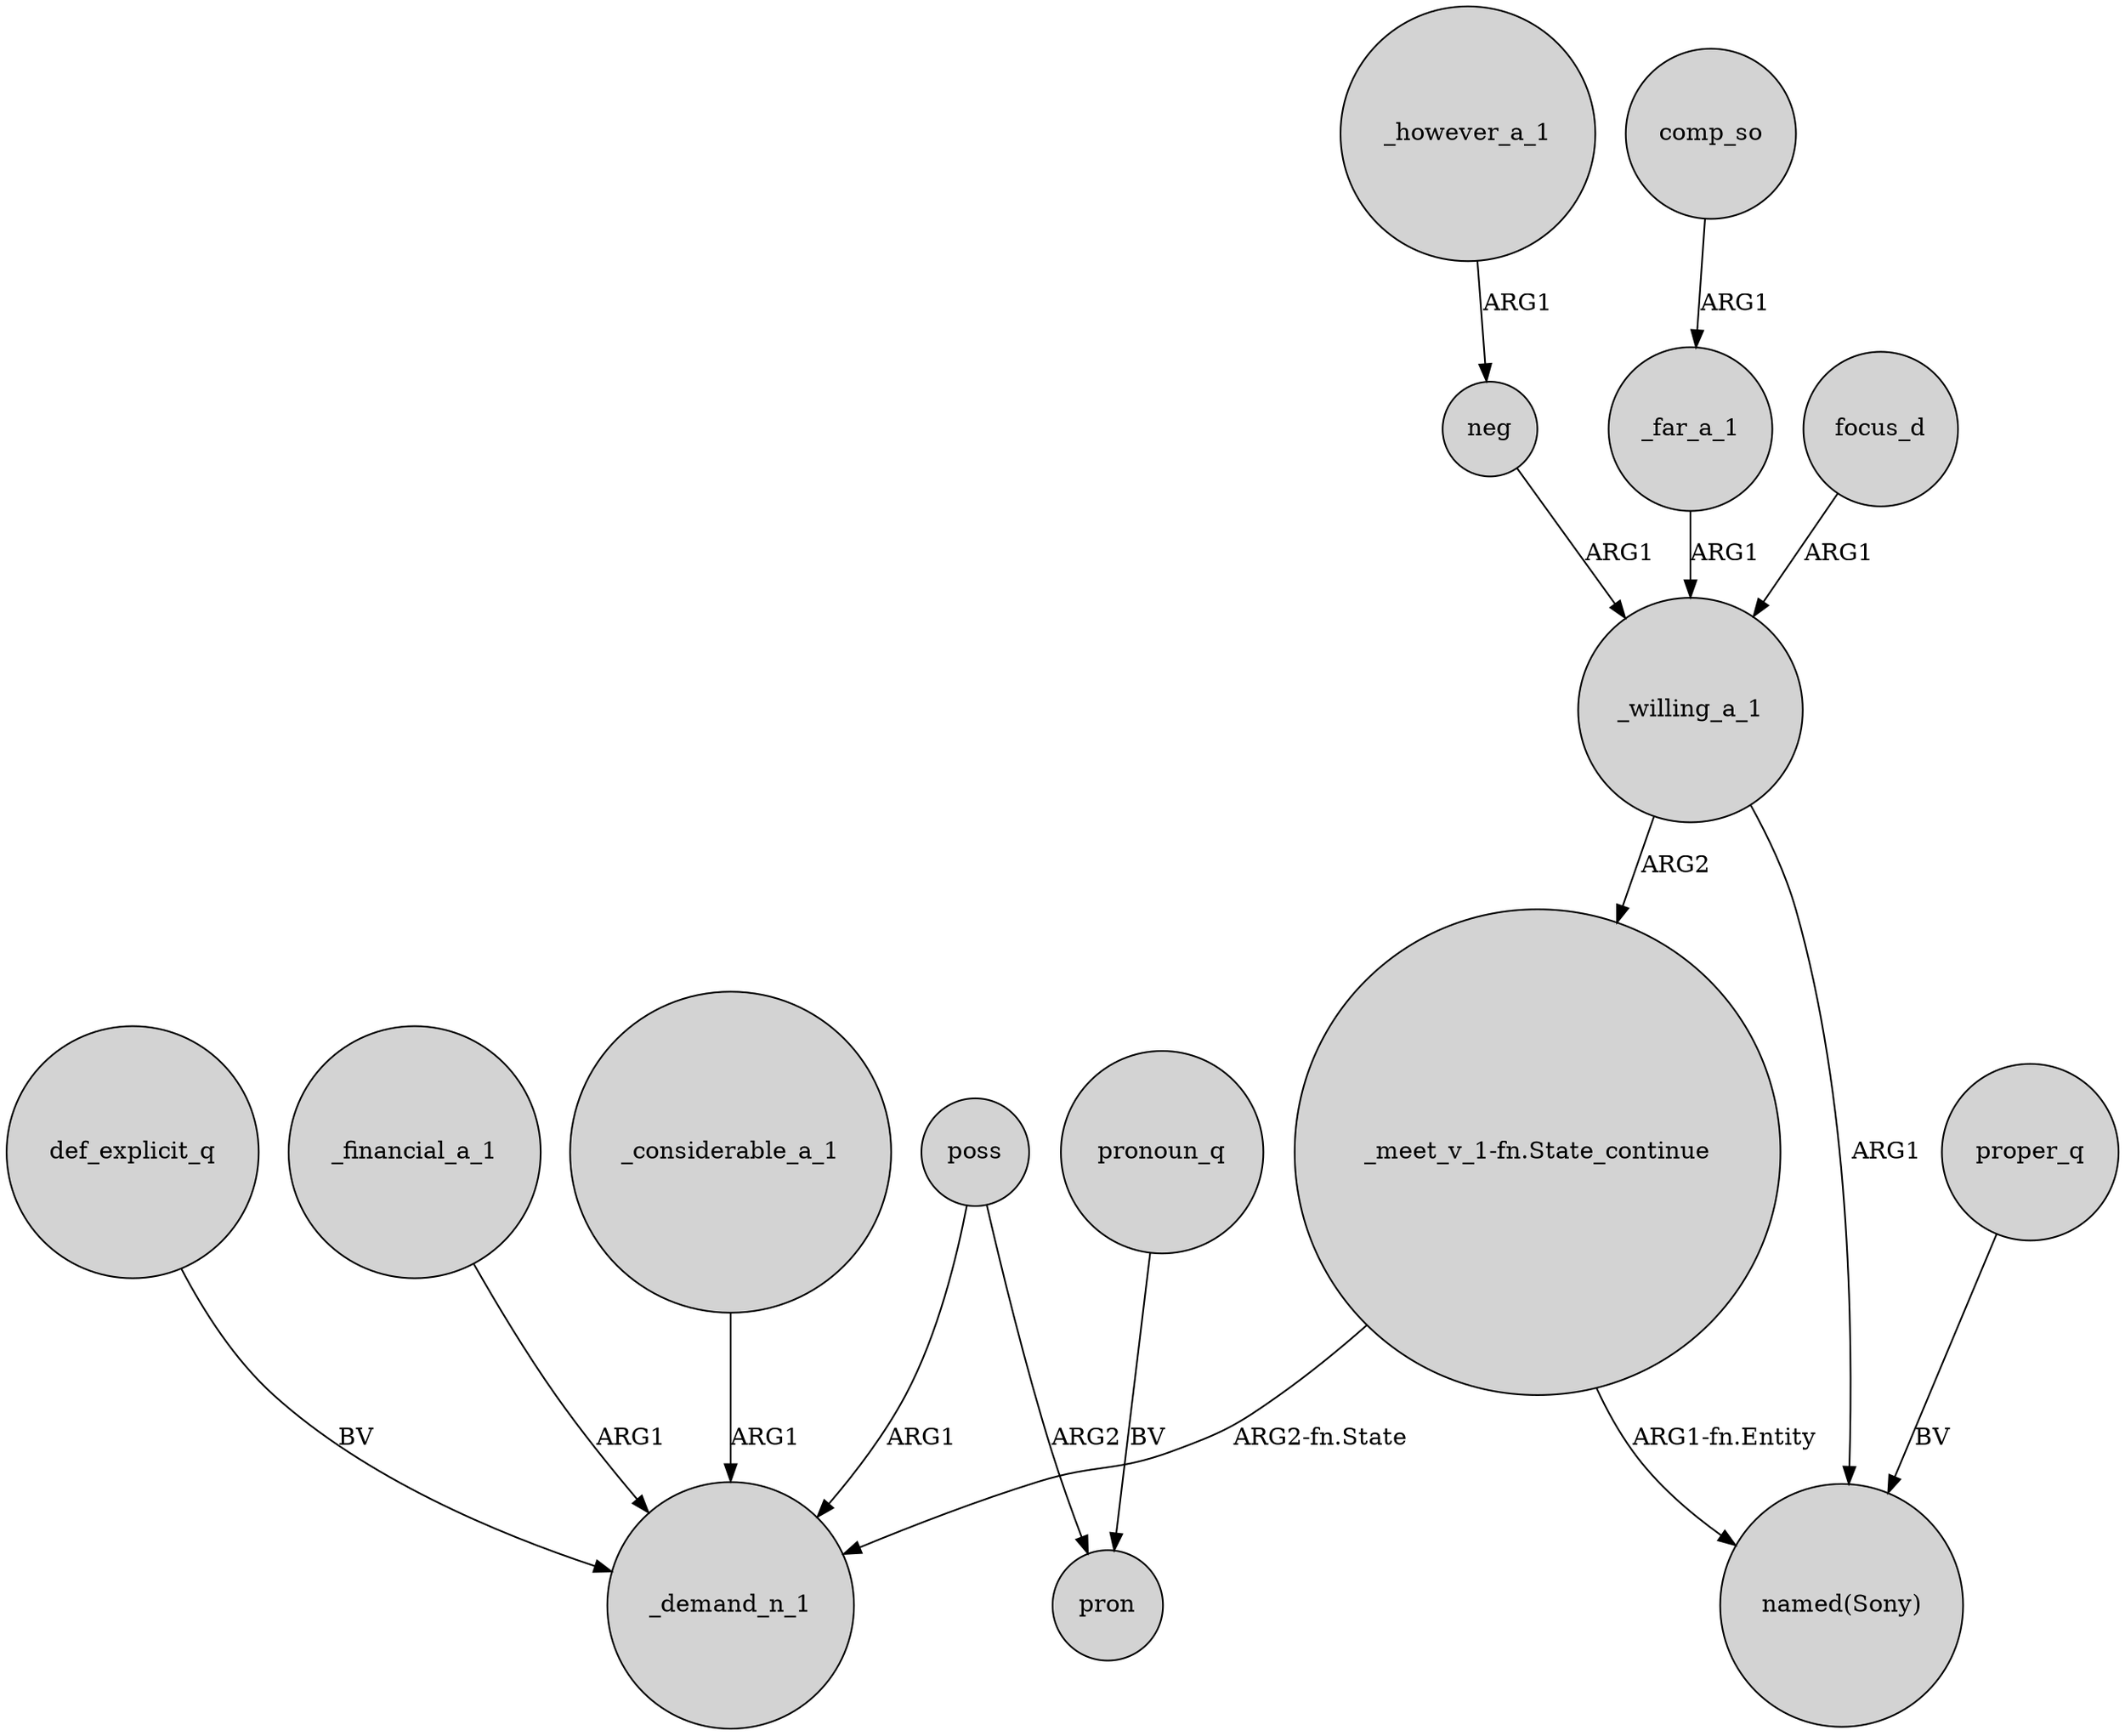 digraph {
	node [shape=circle style=filled]
	"_meet_v_1-fn.State_continue" -> _demand_n_1 [label="ARG2-fn.State"]
	neg -> _willing_a_1 [label=ARG1]
	_far_a_1 -> _willing_a_1 [label=ARG1]
	def_explicit_q -> _demand_n_1 [label=BV]
	_financial_a_1 -> _demand_n_1 [label=ARG1]
	_willing_a_1 -> "_meet_v_1-fn.State_continue" [label=ARG2]
	_however_a_1 -> neg [label=ARG1]
	proper_q -> "named(Sony)" [label=BV]
	"_meet_v_1-fn.State_continue" -> "named(Sony)" [label="ARG1-fn.Entity"]
	pronoun_q -> pron [label=BV]
	_willing_a_1 -> "named(Sony)" [label=ARG1]
	focus_d -> _willing_a_1 [label=ARG1]
	_considerable_a_1 -> _demand_n_1 [label=ARG1]
	poss -> _demand_n_1 [label=ARG1]
	poss -> pron [label=ARG2]
	comp_so -> _far_a_1 [label=ARG1]
}
